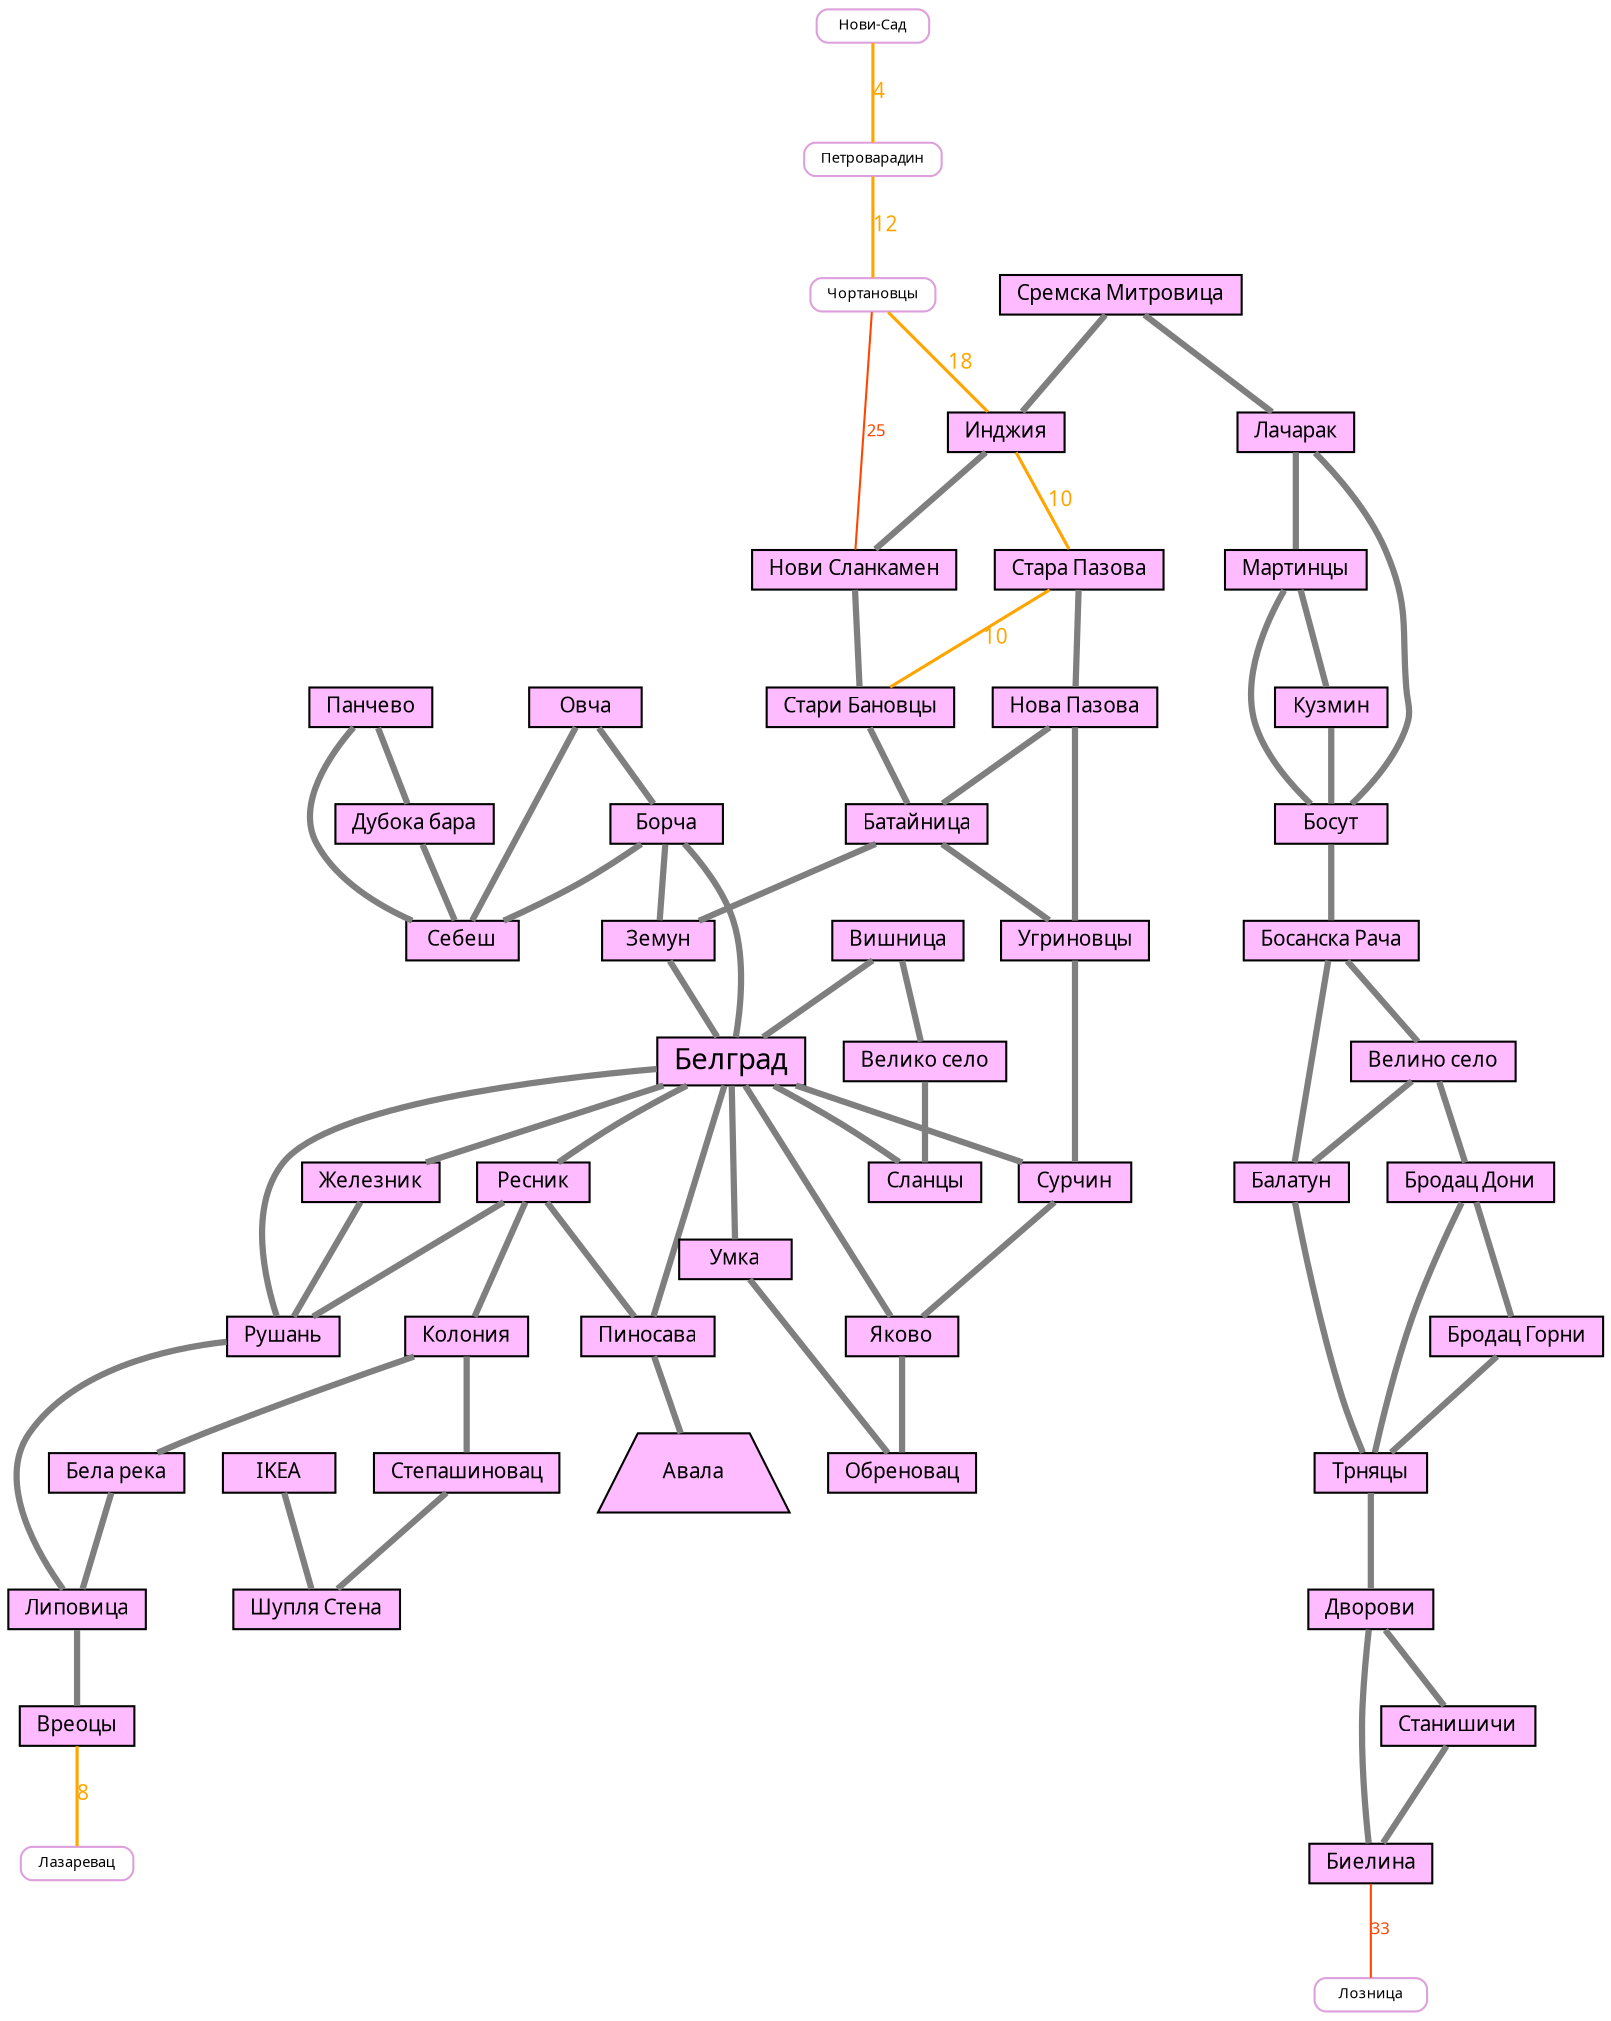 graph G {
    node [ shape=box, fontsize=10, fontname="Droid Sans", style=filled, height=0.2 ]
    edge [ color=gray50, penwidth=3, fontname="Droid Sans" ]
    graph [ overlap=false ]

    subgraph belgrade {
        node [ fillcolor=plum1 ]
        Белград [ fontsize=14 ]
        Авала [shape=trapezium]

        "Стара Пазова" -- "Нова Пазова" -- Батайница -- Земун -- Белград
        Белград -- {Ресник Рушань Сланцы Сурчин}
        Вишница -- "Велико село" -- Сланцы
        Вишница -- Белград
        Ресник -- Рушань -- Липовица -- Вреоцы
        Ресник -- Пиносава
        Ресник -- Колония -- "Бела река" -- Липовица
        Колония -- Степашиновац -- "Шупля Стена"
        IKEA -- "Шупля Стена"
        Белград -- Пиносава -- Авала
        Белград -- Железник -- Рушань
        "Сремска Митровица" -- Инджия -- "Нови Сланкамен" -- "Стари Бановцы" -- Батайница
        "Нова Пазова" -- Угриновцы
        Батайница -- Угриновцы -- Сурчин -- Яково
        Овча -- Борча -- Белград -- Яково -- Обреновац
        Белград -- Умка -- Обреновац
        Овча -- Себеш
        Борча -- Себеш
        Борча -- Земун
        Панчево -- Себеш
        Панчево -- "Дубока бара" -- Себеш

        "Сремска Митровица" -- Лачарак -- Мартинцы -- Кузмин -- Босут
        Лачарак -- Босут
        Мартинцы -- Босут -- "Босанска Рача" -- Балатун -- Трняцы
        "Босанска Рача" -- "Велино село" -- "Бродац Дони" -- "Бродац Горни" -- Трняцы
        "Велино село" -- Балатун
        "Бродац Дони" -- Трняцы -- Дворови -- Биелина
        Дворови -- Станишичи -- Биелина
    }

    subgraph failed {
        node [ shape=Mrecord,fillcolor=white,color=plum,fontsize=7, height=0.1 ]

        // Ближайшие — можно пройти за час, до 15-20 км
        edge [ color=orange, fontcolor=orange, fontsize=10, penwidth=1.5 ]
        Инджия -- "Стара Пазова" [ label=10 ]
        "Стара Пазова" -- "Стари Бановцы" [ label=10 ]
        Вреоцы -- Лазаревац [ label=8 ]

        "Нови-Сад" -- Петроварадин [ label=4 ]
        Петроварадин -- Чортановцы [ label=12 ]
        Чортановцы -- Инджия [ label=18 ]

        // Ближние, до 40 км
        edge [ color=orangered, fontcolor=orangered, fontsize=8, penwidth=1 ]
        Чортановцы -- "Нови Сланкамен" [ label=25 ]
        Биелина -- Лозница [ label=33 ]

        // Средние — можно пройти за день
        // edge [ color=red, fontcolor=red, style="dashed" ]

        // Дальние (от 100 км)
        //edge [ color=plum, fontcolor=plum, style="dotted" ]

        // Самые дальние — нереально проехать
        // edge [ color=skyblue, fontcolor=skyblue ]
    }
}

